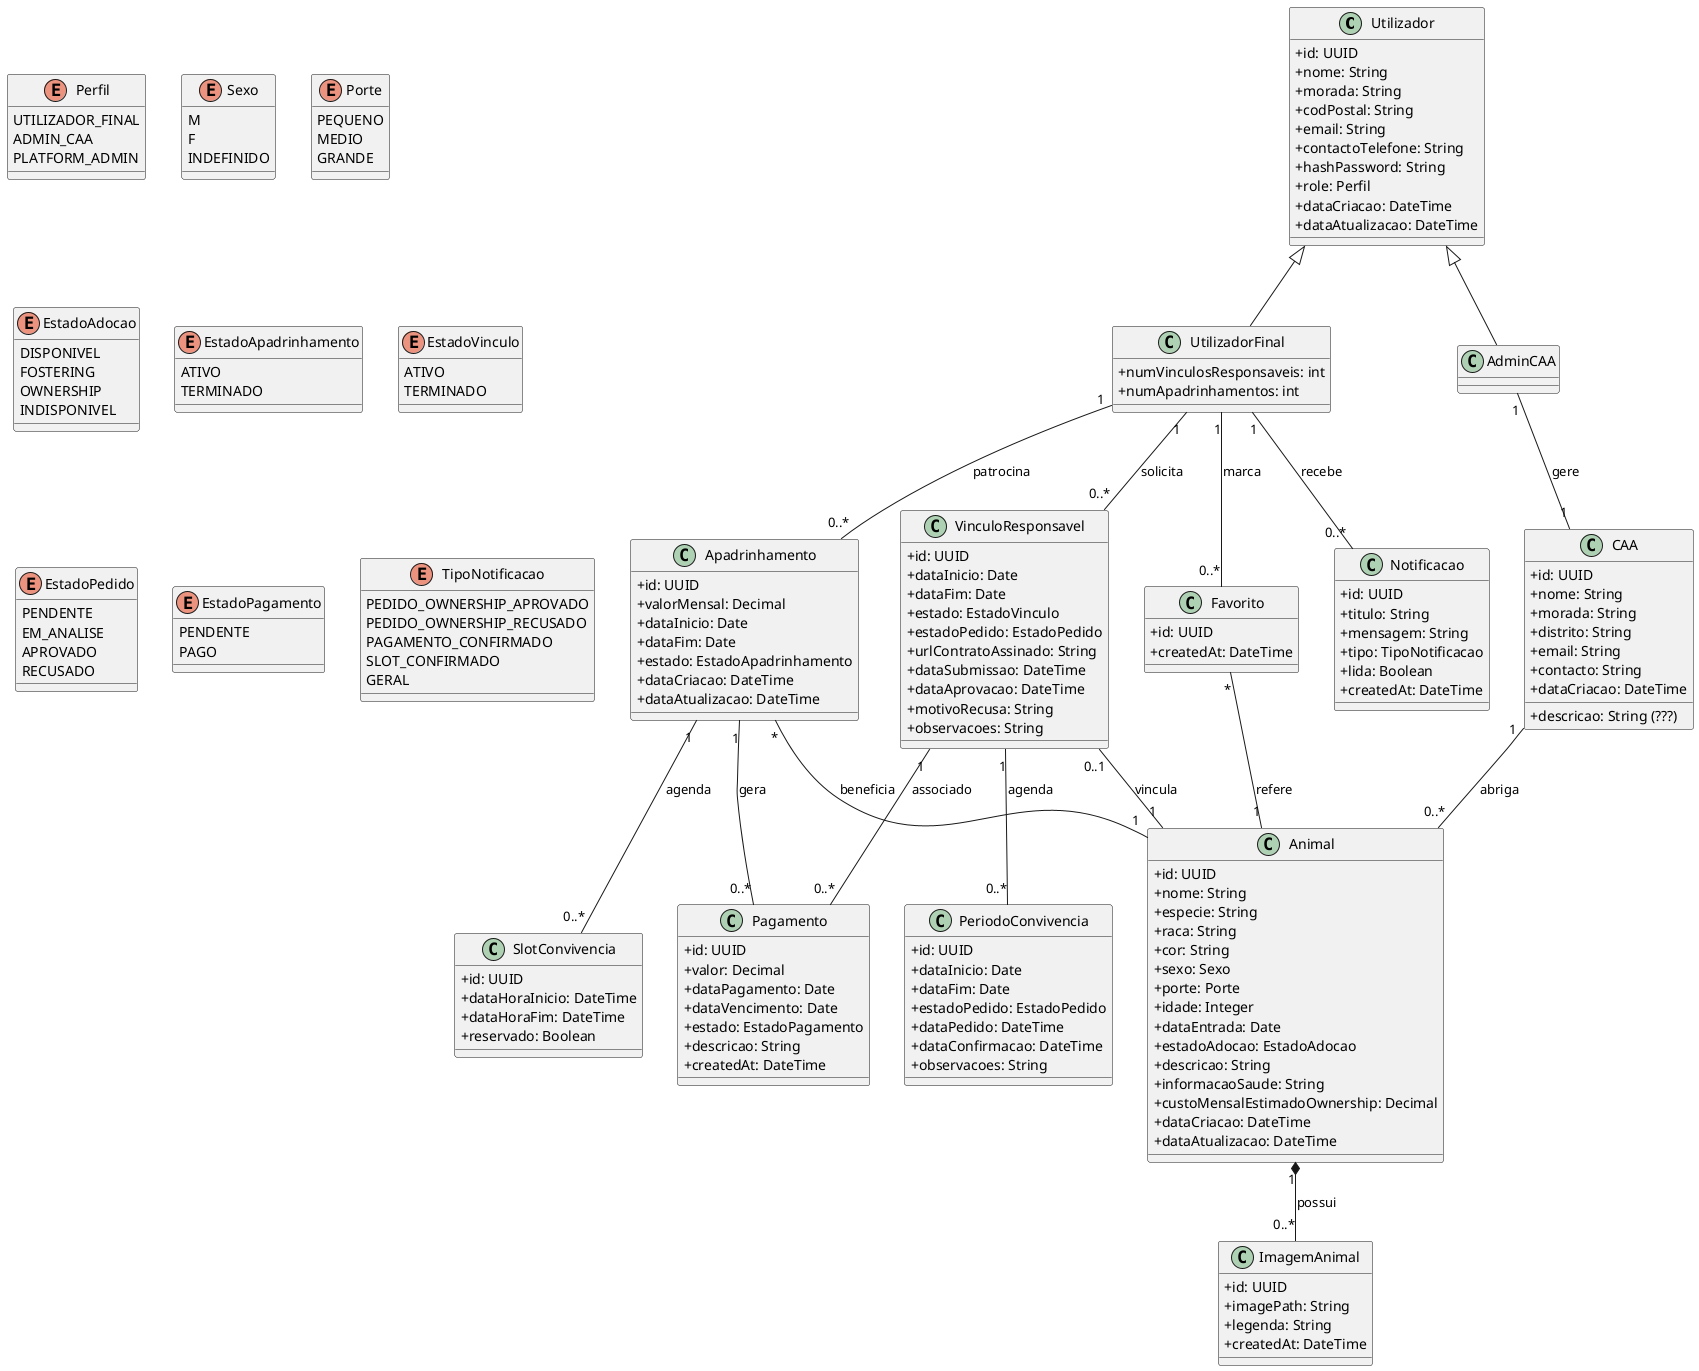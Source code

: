 @startuml
skinparam classAttributeIconSize 0

' ================ UTILIZADORES ================
class Utilizador {
  +id: UUID
  +nome: String
  +morada: String
  +codPostal: String
  +email: String
  +contactoTelefone: String
  +hashPassword: String
  +role: Perfil
  +dataCriacao: DateTime
  +dataAtualizacao: DateTime
}

class UtilizadorFinal {
  +numVinculosResponsaveis: int
  +numApadrinhamentos: int
}

class AdminCAA {
}

Utilizador <|-- UtilizadorFinal
Utilizador <|-- AdminCAA

' ================ CAA (Centro de Acolhimento Animal) ================
class CAA {
  +id: UUID
  +nome: String
  +morada: String
  +distrito: String
  +email: String
  +contacto: String
  +descricao: String (???)
  +dataCriacao: DateTime
}


' ================ ANIMAIS ================
class Animal {
  +id: UUID
  +nome: String
  +especie: String
  +raca: String
  +cor: String
  +sexo: Sexo
  +porte: Porte
  +idade: Integer
  +dataEntrada: Date
  +estadoAdocao: EstadoAdocao
  +descricao: String
  +informacaoSaude: String
  +custoMensalEstimadoOwnership: Decimal
  +dataCriacao: DateTime
  +dataAtualizacao: DateTime
}

class ImagemAnimal {
  +id: UUID
  +imagePath: String
  +legenda: String
  +createdAt: DateTime
}

' ================ APADRINHAMENTO (Fostering) ================
class Apadrinhamento {
  +id: UUID
  +valorMensal: Decimal
  +dataInicio: Date
  +dataFim: Date
  +estado: EstadoApadrinhamento
  +dataCriacao: DateTime
  +dataAtualizacao: DateTime
}

class SlotConvivencia {
  +id: UUID
  +dataHoraInicio: DateTime
  +dataHoraFim: DateTime
  +reservado: Boolean
}

' ================ VÍNCULO RESPONSÁVEL (Ownership) ================
class VinculoResponsavel {
  +id: UUID
  +dataInicio: Date
  +dataFim: Date
  +estado: EstadoVinculo
  +estadoPedido: EstadoPedido
  +urlContratoAssinado: String
  +dataSubmissao: DateTime
  +dataAprovacao: DateTime
  +motivoRecusa: String
  +observacoes: String
}

class PeriodoConvivencia {
  +id: UUID
  +dataInicio: Date
  +dataFim: Date
  +estadoPedido: EstadoPedido
  +dataPedido: DateTime
  +dataConfirmacao: DateTime
  +observacoes: String
}

' ================ PAGAMENTOS (Mock) ================
class Pagamento {
  +id: UUID
  +valor: Decimal
  +dataPagamento: Date
  +dataVencimento: Date
  +estado: EstadoPagamento
  +descricao: String
  +createdAt: DateTime
}

' ================ OUTROS ================
class Favorito {
  +id: UUID
  +createdAt: DateTime
}

class Notificacao {
  +id: UUID
  +titulo: String
  +mensagem: String
  +tipo: TipoNotificacao
  +lida: Boolean
  +createdAt: DateTime
}

' ================ ENUMS ================
enum Perfil {
  UTILIZADOR_FINAL
  ADMIN_CAA
  PLATFORM_ADMIN
}

enum Sexo {
  M
  F
  INDEFINIDO
}

enum Porte {
  PEQUENO
  MEDIO
  GRANDE
}

enum EstadoAdocao {
  DISPONIVEL
  FOSTERING
  OWNERSHIP
  INDISPONIVEL
}

enum EstadoApadrinhamento {
  ATIVO
  TERMINADO
}

enum EstadoVinculo {
  ATIVO
  TERMINADO
}

enum EstadoPedido {
  PENDENTE
  EM_ANALISE
  APROVADO
  RECUSADO
}

enum EstadoPagamento {
  PENDENTE
  PAGO
}

enum TipoNotificacao {
  PEDIDO_OWNERSHIP_APROVADO
  PEDIDO_OWNERSHIP_RECUSADO
  PAGAMENTO_CONFIRMADO
  SLOT_CONFIRMADO
  GERAL
}

' ================ RELAÇÕES CAA ================
AdminCAA "1" -- "1" CAA : gere
CAA "1" -- "0..*" Animal : abriga

' ================ RELAÇÕES ANIMAL ================
Animal "1" *-- "0..*" ImagemAnimal : possui

' ================ RELAÇÕES APADRINHAMENTO ================
UtilizadorFinal "1" -- "0..*" Apadrinhamento : patrocina
Apadrinhamento  "*" -- "1" Animal : beneficia
Apadrinhamento  "1" -- "0..*" SlotConvivencia : agenda
Apadrinhamento  "1" -- "0..*" Pagamento : gera

' ================ RELAÇÕES VÍNCULO RESPONSÁVEL ================
UtilizadorFinal "1" -- "0..*" VinculoResponsavel : solicita
VinculoResponsavel "0..1" -- "1" Animal : vincula
VinculoResponsavel "1" -- "0..*" PeriodoConvivencia : agenda
VinculoResponsavel "1" -- "0..*" Pagamento : associado

' ================ RELAÇÕES UTILIZADOR ================
UtilizadorFinal "1" -- "0..*" Favorito : marca
Favorito "*" -- "1" Animal : refere

UtilizadorFinal "1" -- "0..*" Notificacao : recebe
@enduml
